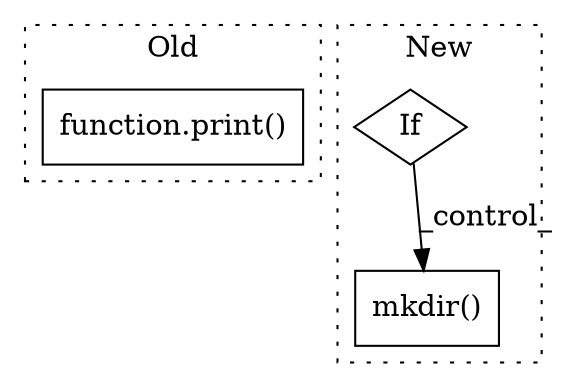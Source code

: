 digraph G {
subgraph cluster0 {
1 [label="function.print()" a="75" s="36991,37038" l="6,1" shape="box"];
label = "Old";
style="dotted";
}
subgraph cluster1 {
2 [label="mkdir()" a="75" s="37099" l="52" shape="box"];
3 [label="If" a="96" s="37061" l="3" shape="diamond"];
label = "New";
style="dotted";
}
3 -> 2 [label="_control_"];
}